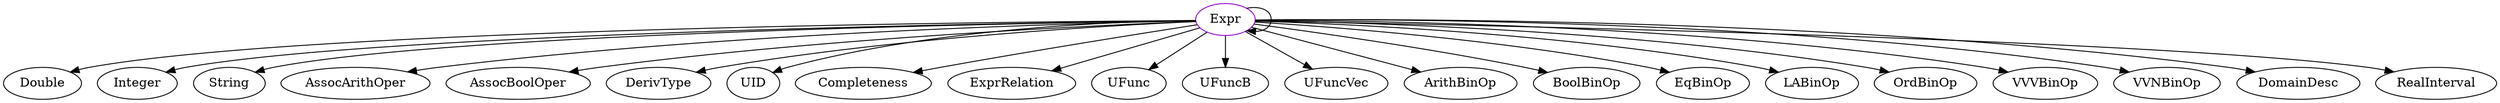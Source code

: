 digraph expr{
Expr -> Double;
Expr -> Expr;
Expr -> Integer;
Expr -> String;
Expr -> AssocArithOper;
Expr -> AssocBoolOper;
Expr -> DerivType;
Expr -> UID;
Expr -> Completeness;
Expr -> ExprRelation;
Expr -> UFunc;
Expr -> UFuncB;
Expr -> UFuncVec;
Expr -> ArithBinOp;
Expr -> BoolBinOp;
Expr -> EqBinOp;
Expr -> LABinOp;
Expr -> OrdBinOp;
Expr -> VVVBinOp;
Expr -> VVNBinOp;
Expr -> DomainDesc;
Expr -> RealInterval;
Expr	[shape=oval, color=darkviolet, label=Expr];
}
